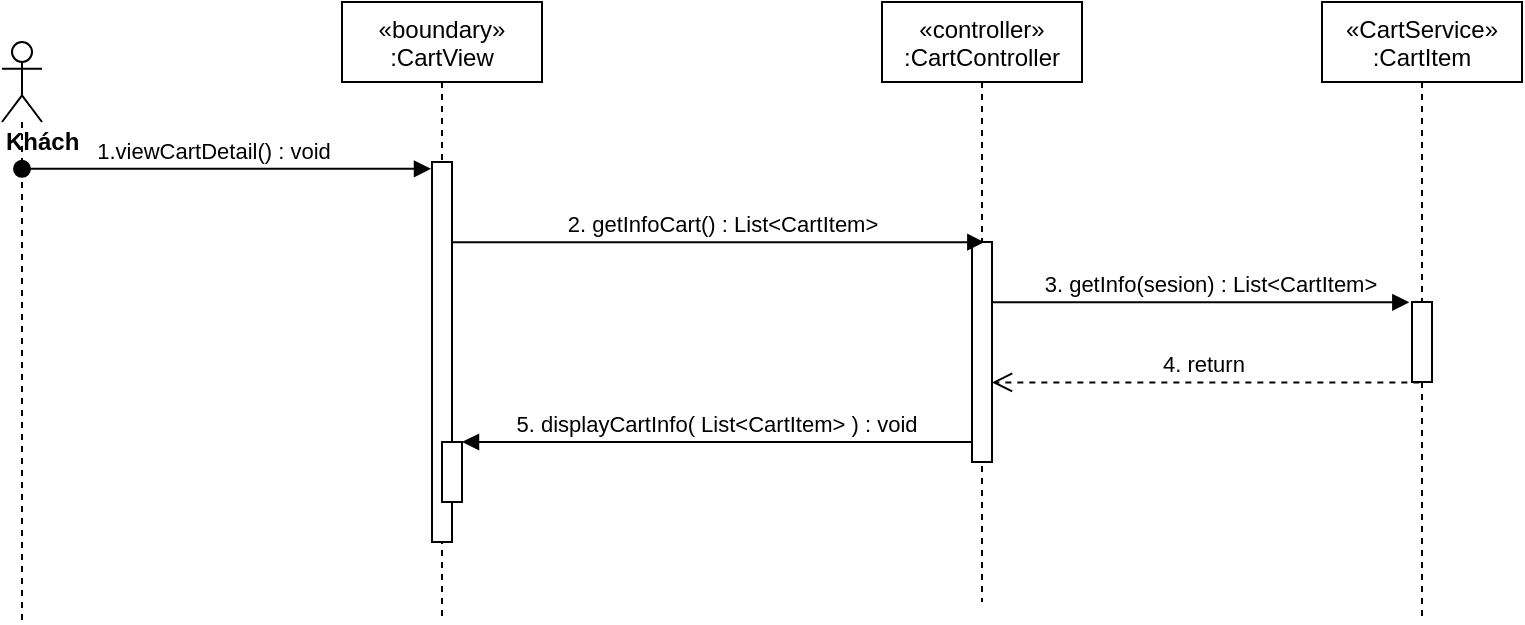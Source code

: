 <mxfile version="14.6.13" type="device"><diagram id="kgpKYQtTHZ0yAKxKKP6v" name="Page-1"><mxGraphModel dx="1108" dy="425" grid="1" gridSize="10" guides="1" tooltips="1" connect="1" arrows="1" fold="1" page="1" pageScale="1" pageWidth="850" pageHeight="1100" math="0" shadow="0"><root><mxCell id="0"/><mxCell id="1" parent="0"/><mxCell id="AyrRQ5OWU3sJBnbY8tf0-1" value="«boundary»&#10;:CartView" style="shape=umlLifeline;perimeter=lifelinePerimeter;container=1;collapsible=0;recursiveResize=0;rounded=0;shadow=0;strokeWidth=1;" parent="1" vertex="1"><mxGeometry x="310" y="80" width="100" height="310" as="geometry"/></mxCell><mxCell id="AyrRQ5OWU3sJBnbY8tf0-2" value="" style="points=[];perimeter=orthogonalPerimeter;rounded=0;shadow=0;strokeWidth=1;" parent="AyrRQ5OWU3sJBnbY8tf0-1" vertex="1"><mxGeometry x="45" y="80" width="10" height="190" as="geometry"/></mxCell><mxCell id="AyrRQ5OWU3sJBnbY8tf0-3" value="" style="html=1;points=[];perimeter=orthogonalPerimeter;" parent="AyrRQ5OWU3sJBnbY8tf0-1" vertex="1"><mxGeometry x="50" y="220" width="10" height="30" as="geometry"/></mxCell><mxCell id="AyrRQ5OWU3sJBnbY8tf0-4" value="«controller»&#10;:CartController" style="shape=umlLifeline;perimeter=lifelinePerimeter;container=1;collapsible=0;recursiveResize=0;rounded=0;shadow=0;strokeWidth=1;" parent="1" vertex="1"><mxGeometry x="580" y="80" width="100" height="300" as="geometry"/></mxCell><mxCell id="AyrRQ5OWU3sJBnbY8tf0-5" value="" style="points=[];perimeter=orthogonalPerimeter;rounded=0;shadow=0;strokeWidth=1;" parent="AyrRQ5OWU3sJBnbY8tf0-4" vertex="1"><mxGeometry x="45" y="120" width="10" height="110" as="geometry"/></mxCell><mxCell id="AyrRQ5OWU3sJBnbY8tf0-6" value="&lt;div&gt;&lt;b&gt;Khách&lt;/b&gt;&lt;/div&gt;" style="shape=umlLifeline;participant=umlActor;perimeter=lifelinePerimeter;whiteSpace=wrap;html=1;container=1;collapsible=0;recursiveResize=0;verticalAlign=top;spacingTop=36;outlineConnect=0;align=left;" parent="1" vertex="1"><mxGeometry x="140" y="100" width="20" height="290" as="geometry"/></mxCell><mxCell id="AyrRQ5OWU3sJBnbY8tf0-7" value="1.viewCartDetail() : void" style="verticalAlign=bottom;startArrow=oval;endArrow=block;startSize=8;shadow=0;strokeWidth=1;entryX=-0.05;entryY=0.018;entryDx=0;entryDy=0;entryPerimeter=0;" parent="1" source="AyrRQ5OWU3sJBnbY8tf0-6" target="AyrRQ5OWU3sJBnbY8tf0-2" edge="1"><mxGeometry x="-0.06" relative="1" as="geometry"><mxPoint x="100" y="170" as="sourcePoint"/><mxPoint as="offset"/></mxGeometry></mxCell><mxCell id="AyrRQ5OWU3sJBnbY8tf0-10" value="2. getInfoCart() : List&amp;lt;CartItem&amp;gt;" style="html=1;verticalAlign=bottom;endArrow=block;entryX=0.617;entryY=0.001;entryDx=0;entryDy=0;entryPerimeter=0;" parent="1" source="AyrRQ5OWU3sJBnbY8tf0-2" target="AyrRQ5OWU3sJBnbY8tf0-5" edge="1"><mxGeometry x="0.014" width="80" relative="1" as="geometry"><mxPoint x="320" y="248" as="sourcePoint"/><mxPoint x="500" y="210" as="targetPoint"/><mxPoint as="offset"/></mxGeometry></mxCell><mxCell id="AyrRQ5OWU3sJBnbY8tf0-12" value="«CartService»&#10;:CartItem" style="shape=umlLifeline;perimeter=lifelinePerimeter;container=1;collapsible=0;recursiveResize=0;rounded=0;shadow=0;strokeWidth=1;" parent="1" vertex="1"><mxGeometry x="800" y="80" width="100" height="310" as="geometry"/></mxCell><mxCell id="AyrRQ5OWU3sJBnbY8tf0-13" value="" style="points=[];perimeter=orthogonalPerimeter;rounded=0;shadow=0;strokeWidth=1;" parent="AyrRQ5OWU3sJBnbY8tf0-12" vertex="1"><mxGeometry x="45" y="150" width="10" height="40" as="geometry"/></mxCell><mxCell id="AyrRQ5OWU3sJBnbY8tf0-14" value="3. getInfo(sesion) : List&amp;lt;CartItem&amp;gt;" style="html=1;verticalAlign=bottom;endArrow=block;entryX=-0.133;entryY=0.004;entryDx=0;entryDy=0;entryPerimeter=0;" parent="1" source="AyrRQ5OWU3sJBnbY8tf0-5" target="AyrRQ5OWU3sJBnbY8tf0-13" edge="1"><mxGeometry x="0.041" width="80" relative="1" as="geometry"><mxPoint x="995" y="260.12" as="sourcePoint"/><mxPoint x="1000" y="190" as="targetPoint"/><mxPoint as="offset"/></mxGeometry></mxCell><mxCell id="AyrRQ5OWU3sJBnbY8tf0-15" value="4. return&amp;nbsp;" style="html=1;verticalAlign=bottom;endArrow=open;dashed=1;endSize=8;exitX=0.367;exitY=1.006;exitDx=0;exitDy=0;exitPerimeter=0;" parent="1" source="AyrRQ5OWU3sJBnbY8tf0-13" target="AyrRQ5OWU3sJBnbY8tf0-5" edge="1"><mxGeometry relative="1" as="geometry"><mxPoint x="1000" y="360" as="sourcePoint"/><mxPoint x="989.5" y="290.18" as="targetPoint"/></mxGeometry></mxCell><mxCell id="AyrRQ5OWU3sJBnbY8tf0-17" value="5. displayCartInfo( List&lt;CartItem&gt; ) : void" style="verticalAlign=bottom;endArrow=block;shadow=0;strokeWidth=1;" parent="1" source="AyrRQ5OWU3sJBnbY8tf0-5" target="AyrRQ5OWU3sJBnbY8tf0-3" edge="1"><mxGeometry relative="1" as="geometry"><mxPoint x="565" y="370" as="sourcePoint"/><mxPoint x="350" y="401" as="targetPoint"/></mxGeometry></mxCell></root></mxGraphModel></diagram></mxfile>